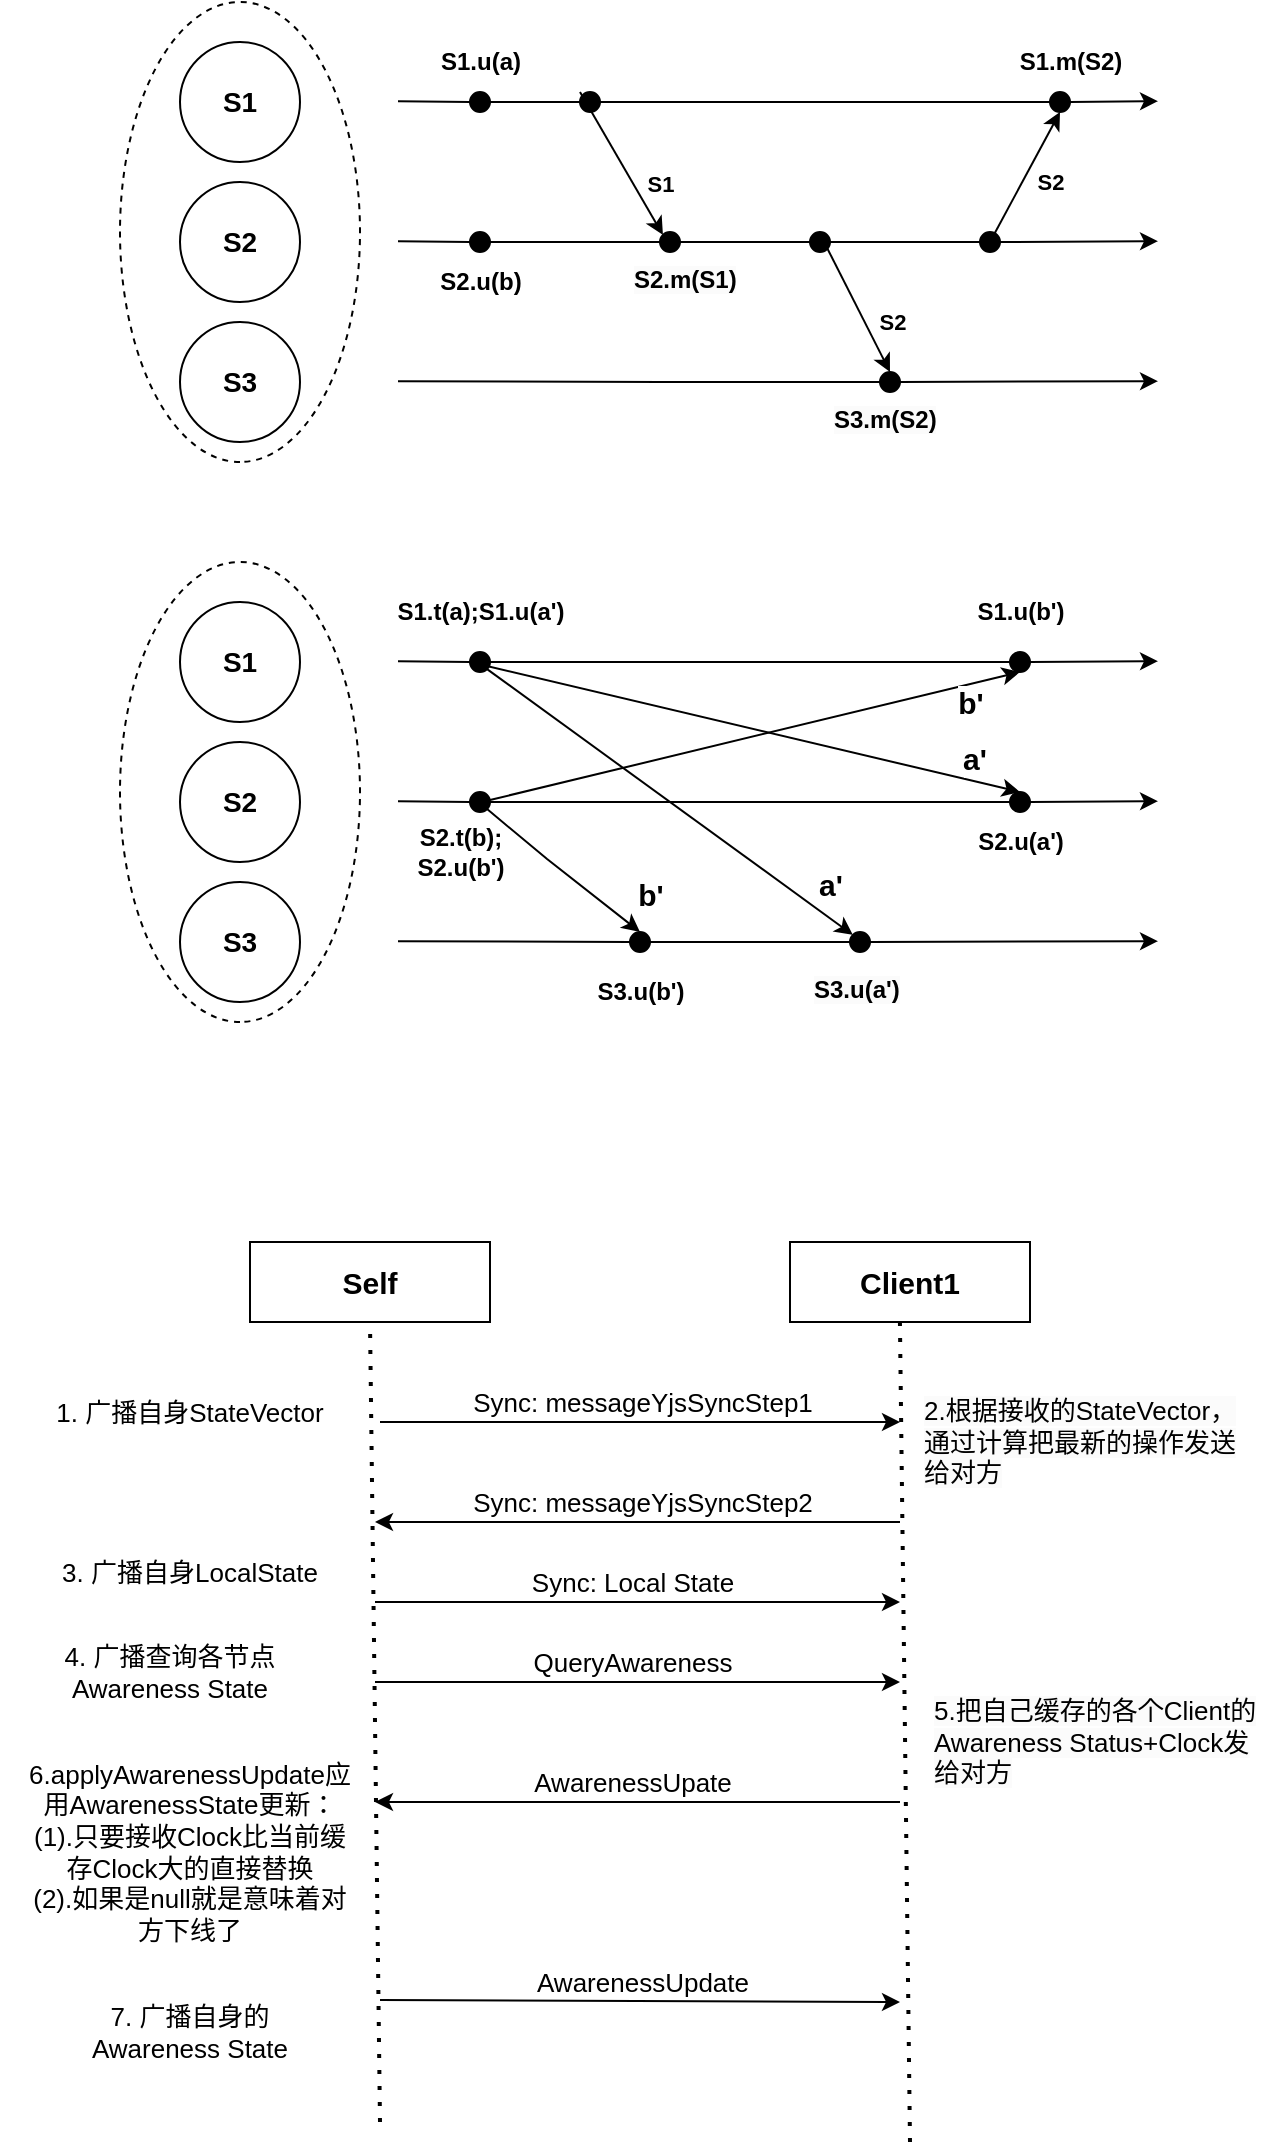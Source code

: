 <mxfile version="24.2.5" type="device">
  <diagram name="第 1 页" id="sdlx1Oh1yUKmL0ftvZPC">
    <mxGraphModel dx="818" dy="593" grid="1" gridSize="10" guides="1" tooltips="1" connect="1" arrows="1" fold="1" page="1" pageScale="1" pageWidth="827" pageHeight="1169" math="0" shadow="0">
      <root>
        <mxCell id="0" />
        <mxCell id="1" parent="0" />
        <mxCell id="1LWhhxLX60GZ49gmiUkB-2" value="" style="ellipse;whiteSpace=wrap;html=1;direction=south;dashed=1;" vertex="1" parent="1">
          <mxGeometry x="110" y="290" width="120" height="230" as="geometry" />
        </mxCell>
        <mxCell id="1LWhhxLX60GZ49gmiUkB-3" value="S1" style="ellipse;whiteSpace=wrap;html=1;aspect=fixed;fontSize=14;fontStyle=1" vertex="1" parent="1">
          <mxGeometry x="140" y="310" width="60" height="60" as="geometry" />
        </mxCell>
        <mxCell id="1LWhhxLX60GZ49gmiUkB-4" value="S2" style="ellipse;whiteSpace=wrap;html=1;aspect=fixed;fontSize=14;fontStyle=1" vertex="1" parent="1">
          <mxGeometry x="140" y="380" width="60" height="60" as="geometry" />
        </mxCell>
        <mxCell id="1LWhhxLX60GZ49gmiUkB-5" value="S3" style="ellipse;whiteSpace=wrap;html=1;aspect=fixed;fontSize=14;fontStyle=1" vertex="1" parent="1">
          <mxGeometry x="140" y="450" width="60" height="60" as="geometry" />
        </mxCell>
        <mxCell id="1LWhhxLX60GZ49gmiUkB-6" value="" style="endArrow=classic;html=1;rounded=0;" edge="1" parent="1" source="1LWhhxLX60GZ49gmiUkB-21">
          <mxGeometry width="50" height="50" relative="1" as="geometry">
            <mxPoint x="249" y="339.58" as="sourcePoint" />
            <mxPoint x="629" y="339.58" as="targetPoint" />
          </mxGeometry>
        </mxCell>
        <mxCell id="1LWhhxLX60GZ49gmiUkB-7" value="" style="endArrow=classic;html=1;rounded=0;" edge="1" parent="1" source="1LWhhxLX60GZ49gmiUkB-23">
          <mxGeometry width="50" height="50" relative="1" as="geometry">
            <mxPoint x="249" y="409.58" as="sourcePoint" />
            <mxPoint x="629" y="409.58" as="targetPoint" />
          </mxGeometry>
        </mxCell>
        <mxCell id="1LWhhxLX60GZ49gmiUkB-8" value="" style="endArrow=classic;html=1;rounded=0;" edge="1" parent="1" source="1LWhhxLX60GZ49gmiUkB-17">
          <mxGeometry width="50" height="50" relative="1" as="geometry">
            <mxPoint x="249" y="479.58" as="sourcePoint" />
            <mxPoint x="629" y="479.58" as="targetPoint" />
          </mxGeometry>
        </mxCell>
        <mxCell id="1LWhhxLX60GZ49gmiUkB-11" value="" style="endArrow=none;html=1;rounded=0;endFill=0;" edge="1" parent="1" target="1LWhhxLX60GZ49gmiUkB-9">
          <mxGeometry width="50" height="50" relative="1" as="geometry">
            <mxPoint x="249" y="339.58" as="sourcePoint" />
            <mxPoint x="629" y="339.58" as="targetPoint" />
          </mxGeometry>
        </mxCell>
        <mxCell id="1LWhhxLX60GZ49gmiUkB-9" value="" style="ellipse;whiteSpace=wrap;html=1;aspect=fixed;fillColor=#000000;" vertex="1" parent="1">
          <mxGeometry x="285" y="335" width="10" height="10" as="geometry" />
        </mxCell>
        <mxCell id="1LWhhxLX60GZ49gmiUkB-12" value="S1.t(a);S1.u(a&#39;)" style="text;html=1;align=center;verticalAlign=middle;resizable=0;points=[];autosize=1;strokeColor=none;fillColor=none;fontStyle=1" vertex="1" parent="1">
          <mxGeometry x="240" y="300" width="100" height="30" as="geometry" />
        </mxCell>
        <mxCell id="1LWhhxLX60GZ49gmiUkB-14" value="" style="endArrow=none;html=1;rounded=0;endFill=0;" edge="1" parent="1" target="1LWhhxLX60GZ49gmiUkB-13">
          <mxGeometry width="50" height="50" relative="1" as="geometry">
            <mxPoint x="249" y="409.58" as="sourcePoint" />
            <mxPoint x="629" y="409.58" as="targetPoint" />
          </mxGeometry>
        </mxCell>
        <mxCell id="1LWhhxLX60GZ49gmiUkB-13" value="" style="ellipse;whiteSpace=wrap;html=1;aspect=fixed;fillColor=#000000;" vertex="1" parent="1">
          <mxGeometry x="285" y="405" width="10" height="10" as="geometry" />
        </mxCell>
        <mxCell id="1LWhhxLX60GZ49gmiUkB-16" value="" style="endArrow=none;html=1;rounded=0;endFill=0;" edge="1" parent="1" target="1LWhhxLX60GZ49gmiUkB-15">
          <mxGeometry width="50" height="50" relative="1" as="geometry">
            <mxPoint x="249" y="479.58" as="sourcePoint" />
            <mxPoint x="629" y="479.58" as="targetPoint" />
          </mxGeometry>
        </mxCell>
        <mxCell id="1LWhhxLX60GZ49gmiUkB-15" value="" style="ellipse;whiteSpace=wrap;html=1;aspect=fixed;fillColor=#000000;" vertex="1" parent="1">
          <mxGeometry x="365" y="475" width="10" height="10" as="geometry" />
        </mxCell>
        <mxCell id="1LWhhxLX60GZ49gmiUkB-18" value="" style="endArrow=none;html=1;rounded=0;endFill=0;" edge="1" parent="1" source="1LWhhxLX60GZ49gmiUkB-15" target="1LWhhxLX60GZ49gmiUkB-17">
          <mxGeometry width="50" height="50" relative="1" as="geometry">
            <mxPoint x="355" y="480" as="sourcePoint" />
            <mxPoint x="629" y="479.58" as="targetPoint" />
          </mxGeometry>
        </mxCell>
        <mxCell id="1LWhhxLX60GZ49gmiUkB-17" value="" style="ellipse;whiteSpace=wrap;html=1;aspect=fixed;fillColor=#000000;" vertex="1" parent="1">
          <mxGeometry x="475" y="475" width="10" height="10" as="geometry" />
        </mxCell>
        <mxCell id="1LWhhxLX60GZ49gmiUkB-22" value="" style="endArrow=none;html=1;rounded=0;endFill=0;" edge="1" parent="1" source="1LWhhxLX60GZ49gmiUkB-9" target="1LWhhxLX60GZ49gmiUkB-21">
          <mxGeometry width="50" height="50" relative="1" as="geometry">
            <mxPoint x="295" y="340" as="sourcePoint" />
            <mxPoint x="629" y="339.58" as="targetPoint" />
          </mxGeometry>
        </mxCell>
        <mxCell id="1LWhhxLX60GZ49gmiUkB-21" value="" style="ellipse;whiteSpace=wrap;html=1;aspect=fixed;fillColor=#000000;" vertex="1" parent="1">
          <mxGeometry x="555" y="335" width="10" height="10" as="geometry" />
        </mxCell>
        <mxCell id="1LWhhxLX60GZ49gmiUkB-24" value="" style="endArrow=none;html=1;rounded=0;endFill=0;" edge="1" parent="1" source="1LWhhxLX60GZ49gmiUkB-13" target="1LWhhxLX60GZ49gmiUkB-23">
          <mxGeometry width="50" height="50" relative="1" as="geometry">
            <mxPoint x="295" y="410" as="sourcePoint" />
            <mxPoint x="629" y="409.58" as="targetPoint" />
          </mxGeometry>
        </mxCell>
        <mxCell id="1LWhhxLX60GZ49gmiUkB-23" value="" style="ellipse;whiteSpace=wrap;html=1;aspect=fixed;fillColor=#000000;" vertex="1" parent="1">
          <mxGeometry x="555" y="405" width="10" height="10" as="geometry" />
        </mxCell>
        <mxCell id="1LWhhxLX60GZ49gmiUkB-25" value="S2.t(b);&lt;div&gt;S2.u(b&#39;)&lt;/div&gt;" style="text;html=1;align=center;verticalAlign=middle;resizable=0;points=[];autosize=1;strokeColor=none;fillColor=none;fontStyle=1" vertex="1" parent="1">
          <mxGeometry x="245" y="415" width="70" height="40" as="geometry" />
        </mxCell>
        <mxCell id="1LWhhxLX60GZ49gmiUkB-26" value="S3.u(b&#39;)" style="text;html=1;align=center;verticalAlign=middle;resizable=0;points=[];autosize=1;strokeColor=none;fillColor=none;fontStyle=1" vertex="1" parent="1">
          <mxGeometry x="335" y="490" width="70" height="30" as="geometry" />
        </mxCell>
        <mxCell id="1LWhhxLX60GZ49gmiUkB-27" value="&lt;span style=&quot;color: rgb(0, 0, 0); font-family: Helvetica; font-size: 12px; font-style: normal; font-variant-ligatures: normal; font-variant-caps: normal; font-weight: 700; letter-spacing: normal; orphans: 2; text-align: center; text-indent: 0px; text-transform: none; widows: 2; word-spacing: 0px; -webkit-text-stroke-width: 0px; white-space: nowrap; background-color: rgb(251, 251, 251); text-decoration-thickness: initial; text-decoration-style: initial; text-decoration-color: initial; display: inline !important; float: none;&quot;&gt;S3.u(a&#39;)&lt;/span&gt;" style="text;whiteSpace=wrap;html=1;" vertex="1" parent="1">
          <mxGeometry x="455" y="490" width="120" height="40" as="geometry" />
        </mxCell>
        <mxCell id="1LWhhxLX60GZ49gmiUkB-28" value="S1.u(b&#39;)" style="text;html=1;align=center;verticalAlign=middle;resizable=0;points=[];autosize=1;strokeColor=none;fillColor=none;fontStyle=1" vertex="1" parent="1">
          <mxGeometry x="525" y="300" width="70" height="30" as="geometry" />
        </mxCell>
        <mxCell id="1LWhhxLX60GZ49gmiUkB-29" value="S2.u(a&#39;)" style="text;html=1;align=center;verticalAlign=middle;resizable=0;points=[];autosize=1;strokeColor=none;fillColor=none;fontStyle=1" vertex="1" parent="1">
          <mxGeometry x="525" y="415" width="70" height="30" as="geometry" />
        </mxCell>
        <mxCell id="1LWhhxLX60GZ49gmiUkB-32" value="" style="endArrow=classic;html=1;rounded=0;entryX=0;entryY=0;entryDx=0;entryDy=0;exitX=1;exitY=1;exitDx=0;exitDy=0;" edge="1" parent="1" source="1LWhhxLX60GZ49gmiUkB-9" target="1LWhhxLX60GZ49gmiUkB-17">
          <mxGeometry width="50" height="50" relative="1" as="geometry">
            <mxPoint x="335" y="370" as="sourcePoint" />
            <mxPoint x="385" y="320" as="targetPoint" />
          </mxGeometry>
        </mxCell>
        <mxCell id="1LWhhxLX60GZ49gmiUkB-33" value="a&lt;font style=&quot;font-size: 15px;&quot;&gt;&lt;span style=&quot;font-size: 15px;&quot;&gt;&#39;&lt;/span&gt;&lt;/font&gt;" style="edgeLabel;html=1;align=center;verticalAlign=middle;resizable=0;points=[];fontSize=15;fontStyle=1" vertex="1" connectable="0" parent="1LWhhxLX60GZ49gmiUkB-32">
          <mxGeometry x="0.731" y="-1" relative="1" as="geometry">
            <mxPoint x="14" y="-9" as="offset" />
          </mxGeometry>
        </mxCell>
        <mxCell id="1LWhhxLX60GZ49gmiUkB-34" value="" style="endArrow=classic;html=1;rounded=0;exitX=1;exitY=1;exitDx=0;exitDy=0;entryX=0.5;entryY=0;entryDx=0;entryDy=0;" edge="1" parent="1" target="1LWhhxLX60GZ49gmiUkB-23">
          <mxGeometry width="50" height="50" relative="1" as="geometry">
            <mxPoint x="285" y="340" as="sourcePoint" />
            <mxPoint x="525" y="380" as="targetPoint" />
          </mxGeometry>
        </mxCell>
        <mxCell id="1LWhhxLX60GZ49gmiUkB-35" value="a&lt;font style=&quot;font-size: 15px;&quot;&gt;&lt;span style=&quot;font-size: 15px;&quot;&gt;&#39;&lt;/span&gt;&lt;/font&gt;" style="edgeLabel;html=1;align=center;verticalAlign=middle;resizable=0;points=[];fontSize=15;fontStyle=1" vertex="1" connectable="0" parent="1LWhhxLX60GZ49gmiUkB-34">
          <mxGeometry x="0.731" y="-1" relative="1" as="geometry">
            <mxPoint x="14" y="-9" as="offset" />
          </mxGeometry>
        </mxCell>
        <mxCell id="1LWhhxLX60GZ49gmiUkB-36" value="" style="endArrow=classic;html=1;rounded=0;entryX=0.5;entryY=0;entryDx=0;entryDy=0;" edge="1" parent="1" target="1LWhhxLX60GZ49gmiUkB-15">
          <mxGeometry width="50" height="50" relative="1" as="geometry">
            <mxPoint x="293.54" y="413.54" as="sourcePoint" />
            <mxPoint x="365.004" y="475.004" as="targetPoint" />
            <Array as="points">
              <mxPoint x="323.54" y="438.54" />
            </Array>
          </mxGeometry>
        </mxCell>
        <mxCell id="1LWhhxLX60GZ49gmiUkB-37" value="b&#39;" style="edgeLabel;html=1;align=center;verticalAlign=middle;resizable=0;points=[];fontSize=15;fontStyle=1" vertex="1" connectable="0" parent="1LWhhxLX60GZ49gmiUkB-36">
          <mxGeometry x="0.342" y="2" relative="1" as="geometry">
            <mxPoint x="29" y="2" as="offset" />
          </mxGeometry>
        </mxCell>
        <mxCell id="1LWhhxLX60GZ49gmiUkB-40" value="" style="endArrow=classic;html=1;rounded=0;entryX=0.5;entryY=1;entryDx=0;entryDy=0;" edge="1" parent="1" target="1LWhhxLX60GZ49gmiUkB-21">
          <mxGeometry width="50" height="50" relative="1" as="geometry">
            <mxPoint x="295" y="409" as="sourcePoint" />
            <mxPoint x="395" y="370" as="targetPoint" />
            <Array as="points" />
          </mxGeometry>
        </mxCell>
        <mxCell id="1LWhhxLX60GZ49gmiUkB-41" value="b&#39;" style="edgeLabel;html=1;align=center;verticalAlign=middle;resizable=0;points=[];fontSize=15;fontStyle=1" vertex="1" connectable="0" parent="1LWhhxLX60GZ49gmiUkB-40">
          <mxGeometry x="0.342" y="2" relative="1" as="geometry">
            <mxPoint x="62" y="-4" as="offset" />
          </mxGeometry>
        </mxCell>
        <mxCell id="1LWhhxLX60GZ49gmiUkB-42" value="" style="ellipse;whiteSpace=wrap;html=1;direction=south;dashed=1;" vertex="1" parent="1">
          <mxGeometry x="110" y="10" width="120" height="230" as="geometry" />
        </mxCell>
        <mxCell id="1LWhhxLX60GZ49gmiUkB-43" value="S1" style="ellipse;whiteSpace=wrap;html=1;aspect=fixed;fontSize=14;fontStyle=1" vertex="1" parent="1">
          <mxGeometry x="140" y="30" width="60" height="60" as="geometry" />
        </mxCell>
        <mxCell id="1LWhhxLX60GZ49gmiUkB-44" value="S2" style="ellipse;whiteSpace=wrap;html=1;aspect=fixed;fontSize=14;fontStyle=1" vertex="1" parent="1">
          <mxGeometry x="140" y="100" width="60" height="60" as="geometry" />
        </mxCell>
        <mxCell id="1LWhhxLX60GZ49gmiUkB-45" value="S3" style="ellipse;whiteSpace=wrap;html=1;aspect=fixed;fontSize=14;fontStyle=1" vertex="1" parent="1">
          <mxGeometry x="140" y="170" width="60" height="60" as="geometry" />
        </mxCell>
        <mxCell id="1LWhhxLX60GZ49gmiUkB-46" value="" style="endArrow=classic;html=1;rounded=0;" edge="1" parent="1" source="1LWhhxLX60GZ49gmiUkB-59">
          <mxGeometry width="50" height="50" relative="1" as="geometry">
            <mxPoint x="249" y="59.58" as="sourcePoint" />
            <mxPoint x="629" y="59.58" as="targetPoint" />
          </mxGeometry>
        </mxCell>
        <mxCell id="1LWhhxLX60GZ49gmiUkB-47" value="" style="endArrow=classic;html=1;rounded=0;" edge="1" parent="1" source="1LWhhxLX60GZ49gmiUkB-61">
          <mxGeometry width="50" height="50" relative="1" as="geometry">
            <mxPoint x="249" y="129.58" as="sourcePoint" />
            <mxPoint x="629" y="129.58" as="targetPoint" />
          </mxGeometry>
        </mxCell>
        <mxCell id="1LWhhxLX60GZ49gmiUkB-48" value="" style="endArrow=classic;html=1;rounded=0;" edge="1" parent="1" source="1LWhhxLX60GZ49gmiUkB-57">
          <mxGeometry width="50" height="50" relative="1" as="geometry">
            <mxPoint x="249" y="199.58" as="sourcePoint" />
            <mxPoint x="629" y="199.58" as="targetPoint" />
          </mxGeometry>
        </mxCell>
        <mxCell id="1LWhhxLX60GZ49gmiUkB-49" value="" style="endArrow=none;html=1;rounded=0;endFill=0;" edge="1" parent="1" target="1LWhhxLX60GZ49gmiUkB-50">
          <mxGeometry width="50" height="50" relative="1" as="geometry">
            <mxPoint x="249" y="59.58" as="sourcePoint" />
            <mxPoint x="629" y="59.58" as="targetPoint" />
          </mxGeometry>
        </mxCell>
        <mxCell id="1LWhhxLX60GZ49gmiUkB-50" value="" style="ellipse;whiteSpace=wrap;html=1;aspect=fixed;fillColor=#000000;" vertex="1" parent="1">
          <mxGeometry x="285" y="55" width="10" height="10" as="geometry" />
        </mxCell>
        <mxCell id="1LWhhxLX60GZ49gmiUkB-51" value="S1.u(a)" style="text;html=1;align=center;verticalAlign=middle;resizable=0;points=[];autosize=1;strokeColor=none;fillColor=none;fontStyle=1" vertex="1" parent="1">
          <mxGeometry x="260" y="25" width="60" height="30" as="geometry" />
        </mxCell>
        <mxCell id="1LWhhxLX60GZ49gmiUkB-52" value="" style="endArrow=none;html=1;rounded=0;endFill=0;" edge="1" parent="1" target="1LWhhxLX60GZ49gmiUkB-53">
          <mxGeometry width="50" height="50" relative="1" as="geometry">
            <mxPoint x="249" y="129.58" as="sourcePoint" />
            <mxPoint x="629" y="129.58" as="targetPoint" />
          </mxGeometry>
        </mxCell>
        <mxCell id="1LWhhxLX60GZ49gmiUkB-53" value="" style="ellipse;whiteSpace=wrap;html=1;aspect=fixed;fillColor=#000000;" vertex="1" parent="1">
          <mxGeometry x="285" y="125" width="10" height="10" as="geometry" />
        </mxCell>
        <mxCell id="1LWhhxLX60GZ49gmiUkB-54" value="" style="endArrow=none;html=1;rounded=0;endFill=0;" edge="1" parent="1">
          <mxGeometry width="50" height="50" relative="1" as="geometry">
            <mxPoint x="249" y="199.58" as="sourcePoint" />
            <mxPoint x="380" y="200" as="targetPoint" />
          </mxGeometry>
        </mxCell>
        <mxCell id="1LWhhxLX60GZ49gmiUkB-56" value="" style="endArrow=none;html=1;rounded=0;endFill=0;" edge="1" parent="1" target="1LWhhxLX60GZ49gmiUkB-57">
          <mxGeometry width="50" height="50" relative="1" as="geometry">
            <mxPoint x="375" y="200" as="sourcePoint" />
            <mxPoint x="629" y="199.58" as="targetPoint" />
          </mxGeometry>
        </mxCell>
        <mxCell id="1LWhhxLX60GZ49gmiUkB-57" value="" style="ellipse;whiteSpace=wrap;html=1;aspect=fixed;fillColor=#000000;" vertex="1" parent="1">
          <mxGeometry x="490" y="195" width="10" height="10" as="geometry" />
        </mxCell>
        <mxCell id="1LWhhxLX60GZ49gmiUkB-58" value="" style="endArrow=none;html=1;rounded=0;endFill=0;" edge="1" parent="1" source="1LWhhxLX60GZ49gmiUkB-75" target="1LWhhxLX60GZ49gmiUkB-59">
          <mxGeometry width="50" height="50" relative="1" as="geometry">
            <mxPoint x="295" y="60" as="sourcePoint" />
            <mxPoint x="629" y="59.58" as="targetPoint" />
          </mxGeometry>
        </mxCell>
        <mxCell id="1LWhhxLX60GZ49gmiUkB-59" value="" style="ellipse;whiteSpace=wrap;html=1;aspect=fixed;fillColor=#000000;" vertex="1" parent="1">
          <mxGeometry x="575" y="55" width="10" height="10" as="geometry" />
        </mxCell>
        <mxCell id="1LWhhxLX60GZ49gmiUkB-60" value="" style="endArrow=none;html=1;rounded=0;endFill=0;" edge="1" parent="1" source="1LWhhxLX60GZ49gmiUkB-78" target="1LWhhxLX60GZ49gmiUkB-61">
          <mxGeometry width="50" height="50" relative="1" as="geometry">
            <mxPoint x="295" y="130" as="sourcePoint" />
            <mxPoint x="629" y="129.58" as="targetPoint" />
          </mxGeometry>
        </mxCell>
        <mxCell id="1LWhhxLX60GZ49gmiUkB-61" value="" style="ellipse;whiteSpace=wrap;html=1;aspect=fixed;fillColor=#000000;" vertex="1" parent="1">
          <mxGeometry x="540" y="125" width="10" height="10" as="geometry" />
        </mxCell>
        <mxCell id="1LWhhxLX60GZ49gmiUkB-62" value="&lt;div&gt;S2.u(b)&lt;/div&gt;" style="text;html=1;align=center;verticalAlign=middle;resizable=0;points=[];autosize=1;strokeColor=none;fillColor=none;fontStyle=1" vertex="1" parent="1">
          <mxGeometry x="260" y="135" width="60" height="30" as="geometry" />
        </mxCell>
        <mxCell id="1LWhhxLX60GZ49gmiUkB-64" value="&lt;span style=&quot;color: rgb(0, 0, 0); font-family: Helvetica; font-size: 12px; font-style: normal; font-variant-ligatures: normal; font-variant-caps: normal; font-weight: 700; letter-spacing: normal; orphans: 2; text-align: center; text-indent: 0px; text-transform: none; widows: 2; word-spacing: 0px; -webkit-text-stroke-width: 0px; white-space: nowrap; background-color: rgb(251, 251, 251); text-decoration-thickness: initial; text-decoration-style: initial; text-decoration-color: initial; display: inline !important; float: none;&quot;&gt;S3.m(S2)&lt;/span&gt;" style="text;whiteSpace=wrap;html=1;" vertex="1" parent="1">
          <mxGeometry x="465" y="205" width="120" height="40" as="geometry" />
        </mxCell>
        <mxCell id="1LWhhxLX60GZ49gmiUkB-65" value="S1.m(S2)" style="text;html=1;align=center;verticalAlign=middle;resizable=0;points=[];autosize=1;strokeColor=none;fillColor=none;fontStyle=1" vertex="1" parent="1">
          <mxGeometry x="550" y="25" width="70" height="30" as="geometry" />
        </mxCell>
        <mxCell id="1LWhhxLX60GZ49gmiUkB-76" value="" style="endArrow=none;html=1;rounded=0;endFill=0;" edge="1" parent="1" source="1LWhhxLX60GZ49gmiUkB-50" target="1LWhhxLX60GZ49gmiUkB-75">
          <mxGeometry width="50" height="50" relative="1" as="geometry">
            <mxPoint x="295" y="60" as="sourcePoint" />
            <mxPoint x="555" y="60" as="targetPoint" />
          </mxGeometry>
        </mxCell>
        <mxCell id="1LWhhxLX60GZ49gmiUkB-75" value="" style="ellipse;whiteSpace=wrap;html=1;aspect=fixed;fillColor=#000000;" vertex="1" parent="1">
          <mxGeometry x="340" y="55" width="10" height="10" as="geometry" />
        </mxCell>
        <mxCell id="1LWhhxLX60GZ49gmiUkB-77" value="" style="ellipse;whiteSpace=wrap;html=1;aspect=fixed;fillColor=#000000;" vertex="1" parent="1">
          <mxGeometry x="380" y="125" width="10" height="10" as="geometry" />
        </mxCell>
        <mxCell id="1LWhhxLX60GZ49gmiUkB-79" value="" style="endArrow=none;html=1;rounded=0;endFill=0;" edge="1" parent="1" source="1LWhhxLX60GZ49gmiUkB-53" target="1LWhhxLX60GZ49gmiUkB-78">
          <mxGeometry width="50" height="50" relative="1" as="geometry">
            <mxPoint x="295" y="130" as="sourcePoint" />
            <mxPoint x="555" y="130" as="targetPoint" />
          </mxGeometry>
        </mxCell>
        <mxCell id="1LWhhxLX60GZ49gmiUkB-78" value="" style="ellipse;whiteSpace=wrap;html=1;aspect=fixed;fillColor=#000000;" vertex="1" parent="1">
          <mxGeometry x="455" y="125" width="10" height="10" as="geometry" />
        </mxCell>
        <mxCell id="1LWhhxLX60GZ49gmiUkB-80" value="&lt;span style=&quot;color: rgb(0, 0, 0); font-family: Helvetica; font-size: 12px; font-style: normal; font-variant-ligatures: normal; font-variant-caps: normal; font-weight: 700; letter-spacing: normal; orphans: 2; text-align: center; text-indent: 0px; text-transform: none; widows: 2; word-spacing: 0px; -webkit-text-stroke-width: 0px; white-space: nowrap; background-color: rgb(251, 251, 251); text-decoration-thickness: initial; text-decoration-style: initial; text-decoration-color: initial; display: inline !important; float: none;&quot;&gt;S2.m(S1)&lt;/span&gt;" style="text;whiteSpace=wrap;html=1;" vertex="1" parent="1">
          <mxGeometry x="365" y="135" width="70" height="40" as="geometry" />
        </mxCell>
        <mxCell id="1LWhhxLX60GZ49gmiUkB-82" value="" style="endArrow=classic;html=1;rounded=0;entryX=0;entryY=0;entryDx=0;entryDy=0;" edge="1" parent="1" target="1LWhhxLX60GZ49gmiUkB-77">
          <mxGeometry width="50" height="50" relative="1" as="geometry">
            <mxPoint x="340" y="55" as="sourcePoint" />
            <mxPoint x="380" y="115" as="targetPoint" />
          </mxGeometry>
        </mxCell>
        <mxCell id="1LWhhxLX60GZ49gmiUkB-83" value="S1" style="edgeLabel;html=1;align=center;verticalAlign=middle;resizable=0;points=[];fontSize=11;fontStyle=1" vertex="1" connectable="0" parent="1LWhhxLX60GZ49gmiUkB-82">
          <mxGeometry x="0.372" y="1" relative="1" as="geometry">
            <mxPoint x="11" y="-3" as="offset" />
          </mxGeometry>
        </mxCell>
        <mxCell id="1LWhhxLX60GZ49gmiUkB-84" value="" style="endArrow=classic;html=1;rounded=0;entryX=0.5;entryY=0;entryDx=0;entryDy=0;" edge="1" parent="1" target="1LWhhxLX60GZ49gmiUkB-57">
          <mxGeometry width="50" height="50" relative="1" as="geometry">
            <mxPoint x="459.5" y="125" as="sourcePoint" />
            <mxPoint x="490" y="190" as="targetPoint" />
          </mxGeometry>
        </mxCell>
        <mxCell id="1LWhhxLX60GZ49gmiUkB-85" value="S2" style="edgeLabel;html=1;align=center;verticalAlign=middle;resizable=0;points=[];fontSize=11;fontStyle=1" vertex="1" connectable="0" parent="1LWhhxLX60GZ49gmiUkB-84">
          <mxGeometry x="0.372" y="1" relative="1" as="geometry">
            <mxPoint x="11" y="-3" as="offset" />
          </mxGeometry>
        </mxCell>
        <mxCell id="1LWhhxLX60GZ49gmiUkB-86" value="" style="endArrow=classic;html=1;rounded=0;entryX=0.5;entryY=1;entryDx=0;entryDy=0;" edge="1" parent="1" target="1LWhhxLX60GZ49gmiUkB-59">
          <mxGeometry width="50" height="50" relative="1" as="geometry">
            <mxPoint x="545" y="130" as="sourcePoint" />
            <mxPoint x="595" y="80" as="targetPoint" />
          </mxGeometry>
        </mxCell>
        <mxCell id="1LWhhxLX60GZ49gmiUkB-87" value="S2" style="edgeLabel;html=1;align=center;verticalAlign=middle;resizable=0;points=[];fontStyle=1" vertex="1" connectable="0" parent="1LWhhxLX60GZ49gmiUkB-86">
          <mxGeometry x="0.114" y="2" relative="1" as="geometry">
            <mxPoint x="12" y="7" as="offset" />
          </mxGeometry>
        </mxCell>
        <mxCell id="1LWhhxLX60GZ49gmiUkB-88" value="Self" style="rounded=0;whiteSpace=wrap;html=1;fontStyle=1;fontSize=15;" vertex="1" parent="1">
          <mxGeometry x="175" y="630" width="120" height="40" as="geometry" />
        </mxCell>
        <mxCell id="1LWhhxLX60GZ49gmiUkB-89" value="Client1" style="rounded=0;whiteSpace=wrap;html=1;fontStyle=1;fontSize=15;" vertex="1" parent="1">
          <mxGeometry x="445" y="630" width="120" height="40" as="geometry" />
        </mxCell>
        <mxCell id="1LWhhxLX60GZ49gmiUkB-90" value="" style="endArrow=none;dashed=1;html=1;dashPattern=1 3;strokeWidth=2;rounded=0;" edge="1" parent="1">
          <mxGeometry width="50" height="50" relative="1" as="geometry">
            <mxPoint x="240" y="1070" as="sourcePoint" />
            <mxPoint x="235" y="670" as="targetPoint" />
          </mxGeometry>
        </mxCell>
        <mxCell id="1LWhhxLX60GZ49gmiUkB-91" value="" style="endArrow=none;dashed=1;html=1;dashPattern=1 3;strokeWidth=2;rounded=0;entryX=0.458;entryY=1;entryDx=0;entryDy=0;entryPerimeter=0;" edge="1" parent="1" target="1LWhhxLX60GZ49gmiUkB-89">
          <mxGeometry width="50" height="50" relative="1" as="geometry">
            <mxPoint x="505" y="1080" as="sourcePoint" />
            <mxPoint x="500" y="680" as="targetPoint" />
          </mxGeometry>
        </mxCell>
        <mxCell id="1LWhhxLX60GZ49gmiUkB-93" value="1. 广播自身StateVector" style="text;html=1;align=center;verticalAlign=middle;whiteSpace=wrap;rounded=0;fontSize=13;fontStyle=0" vertex="1" parent="1">
          <mxGeometry x="60" y="700" width="170" height="30" as="geometry" />
        </mxCell>
        <mxCell id="1LWhhxLX60GZ49gmiUkB-94" value="" style="endArrow=classic;html=1;rounded=0;" edge="1" parent="1">
          <mxGeometry width="50" height="50" relative="1" as="geometry">
            <mxPoint x="240" y="720" as="sourcePoint" />
            <mxPoint x="500" y="720" as="targetPoint" />
          </mxGeometry>
        </mxCell>
        <mxCell id="1LWhhxLX60GZ49gmiUkB-95" value="Sync: messageYjsSyncStep1" style="edgeLabel;html=1;align=center;verticalAlign=middle;resizable=0;points=[];fontSize=13;" vertex="1" connectable="0" parent="1LWhhxLX60GZ49gmiUkB-94">
          <mxGeometry x="-0.598" y="-1" relative="1" as="geometry">
            <mxPoint x="78" y="-11" as="offset" />
          </mxGeometry>
        </mxCell>
        <mxCell id="1LWhhxLX60GZ49gmiUkB-96" value="" style="endArrow=none;html=1;rounded=0;startArrow=classic;startFill=1;endFill=0;" edge="1" parent="1">
          <mxGeometry width="50" height="50" relative="1" as="geometry">
            <mxPoint x="237.5" y="770" as="sourcePoint" />
            <mxPoint x="500" y="770" as="targetPoint" />
          </mxGeometry>
        </mxCell>
        <mxCell id="1LWhhxLX60GZ49gmiUkB-97" value="Sync: messageYjsSyncStep2" style="edgeLabel;html=1;align=center;verticalAlign=middle;resizable=0;points=[];fontSize=13;" vertex="1" connectable="0" parent="1LWhhxLX60GZ49gmiUkB-96">
          <mxGeometry x="-0.598" y="-1" relative="1" as="geometry">
            <mxPoint x="80" y="-11" as="offset" />
          </mxGeometry>
        </mxCell>
        <mxCell id="1LWhhxLX60GZ49gmiUkB-98" value="&lt;span style=&quot;color: rgb(0, 0, 0); font-family: Helvetica; font-size: 13px; font-style: normal; font-variant-ligatures: normal; font-variant-caps: normal; font-weight: 400; letter-spacing: normal; orphans: 2; text-align: center; text-indent: 0px; text-transform: none; widows: 2; word-spacing: 0px; -webkit-text-stroke-width: 0px; white-space: normal; background-color: rgb(251, 251, 251); text-decoration-thickness: initial; text-decoration-style: initial; text-decoration-color: initial; display: inline !important; float: none;&quot;&gt;2.根据接收的StateVector，通过计算把最新的操作发送给对方&lt;/span&gt;" style="text;whiteSpace=wrap;html=1;" vertex="1" parent="1">
          <mxGeometry x="510" y="700" width="170" height="50" as="geometry" />
        </mxCell>
        <mxCell id="1LWhhxLX60GZ49gmiUkB-99" value="3. 广播自身LocalState" style="text;html=1;align=center;verticalAlign=middle;whiteSpace=wrap;rounded=0;fontSize=13;fontStyle=0" vertex="1" parent="1">
          <mxGeometry x="60" y="780" width="170" height="30" as="geometry" />
        </mxCell>
        <mxCell id="1LWhhxLX60GZ49gmiUkB-100" value="" style="endArrow=classic;html=1;rounded=0;" edge="1" parent="1">
          <mxGeometry width="50" height="50" relative="1" as="geometry">
            <mxPoint x="237.5" y="810" as="sourcePoint" />
            <mxPoint x="500" y="810" as="targetPoint" />
          </mxGeometry>
        </mxCell>
        <mxCell id="1LWhhxLX60GZ49gmiUkB-101" value="Sync: Local State" style="edgeLabel;html=1;align=center;verticalAlign=middle;resizable=0;points=[];fontSize=13;" vertex="1" connectable="0" parent="1LWhhxLX60GZ49gmiUkB-100">
          <mxGeometry x="-0.598" y="-1" relative="1" as="geometry">
            <mxPoint x="75" y="-11" as="offset" />
          </mxGeometry>
        </mxCell>
        <mxCell id="1LWhhxLX60GZ49gmiUkB-102" value="" style="endArrow=classic;html=1;rounded=0;" edge="1" parent="1">
          <mxGeometry width="50" height="50" relative="1" as="geometry">
            <mxPoint x="237.5" y="850" as="sourcePoint" />
            <mxPoint x="500" y="850" as="targetPoint" />
          </mxGeometry>
        </mxCell>
        <mxCell id="1LWhhxLX60GZ49gmiUkB-103" value="QueryAwareness" style="edgeLabel;html=1;align=center;verticalAlign=middle;resizable=0;points=[];fontSize=13;" vertex="1" connectable="0" parent="1LWhhxLX60GZ49gmiUkB-102">
          <mxGeometry x="-0.598" y="-1" relative="1" as="geometry">
            <mxPoint x="75" y="-11" as="offset" />
          </mxGeometry>
        </mxCell>
        <mxCell id="1LWhhxLX60GZ49gmiUkB-104" value="4. 广播查询各节点&lt;br&gt;Awareness State" style="text;html=1;align=center;verticalAlign=middle;whiteSpace=wrap;rounded=0;fontSize=13;fontStyle=0" vertex="1" parent="1">
          <mxGeometry x="50" y="830" width="170" height="30" as="geometry" />
        </mxCell>
        <mxCell id="1LWhhxLX60GZ49gmiUkB-105" value="" style="endArrow=none;html=1;rounded=0;startArrow=classic;startFill=1;endFill=0;" edge="1" parent="1">
          <mxGeometry width="50" height="50" relative="1" as="geometry">
            <mxPoint x="237.5" y="910" as="sourcePoint" />
            <mxPoint x="500" y="910" as="targetPoint" />
          </mxGeometry>
        </mxCell>
        <mxCell id="1LWhhxLX60GZ49gmiUkB-106" value="AwarenessUpate" style="edgeLabel;html=1;align=center;verticalAlign=middle;resizable=0;points=[];fontSize=13;" vertex="1" connectable="0" parent="1LWhhxLX60GZ49gmiUkB-105">
          <mxGeometry x="-0.598" y="-1" relative="1" as="geometry">
            <mxPoint x="75" y="-11" as="offset" />
          </mxGeometry>
        </mxCell>
        <mxCell id="1LWhhxLX60GZ49gmiUkB-107" value="&lt;span style=&quot;color: rgb(0, 0, 0); font-family: Helvetica; font-size: 13px; font-style: normal; font-variant-ligatures: normal; font-variant-caps: normal; font-weight: 400; letter-spacing: normal; orphans: 2; text-align: center; text-indent: 0px; text-transform: none; widows: 2; word-spacing: 0px; -webkit-text-stroke-width: 0px; white-space: normal; background-color: rgb(251, 251, 251); text-decoration-thickness: initial; text-decoration-style: initial; text-decoration-color: initial; display: inline !important; float: none;&quot;&gt;5.把自己缓存的各个Client的Awareness Status+Clock发给对方&lt;/span&gt;" style="text;whiteSpace=wrap;html=1;" vertex="1" parent="1">
          <mxGeometry x="515" y="850" width="165" height="30" as="geometry" />
        </mxCell>
        <mxCell id="1LWhhxLX60GZ49gmiUkB-108" value="6.applyAwarenessUpdate应用AwarenessState更新：&lt;div&gt;(1).只要接收Clock比当前缓存Clock大的直接替换&lt;br&gt;(2).如果是null就是意味着对方下线了&lt;/div&gt;" style="text;html=1;align=center;verticalAlign=middle;whiteSpace=wrap;rounded=0;fontSize=13;fontStyle=0" vertex="1" parent="1">
          <mxGeometry x="60" y="920" width="170" height="30" as="geometry" />
        </mxCell>
        <mxCell id="1LWhhxLX60GZ49gmiUkB-110" value="7. 广播自身的&lt;div&gt;Awareness State&lt;/div&gt;" style="text;html=1;align=center;verticalAlign=middle;whiteSpace=wrap;rounded=0;fontSize=13;fontStyle=0" vertex="1" parent="1">
          <mxGeometry x="60" y="1010" width="170" height="30" as="geometry" />
        </mxCell>
        <mxCell id="1LWhhxLX60GZ49gmiUkB-111" value="" style="endArrow=classic;html=1;rounded=0;" edge="1" parent="1">
          <mxGeometry width="50" height="50" relative="1" as="geometry">
            <mxPoint x="240" y="1009" as="sourcePoint" />
            <mxPoint x="500" y="1010" as="targetPoint" />
          </mxGeometry>
        </mxCell>
        <mxCell id="1LWhhxLX60GZ49gmiUkB-112" value="AwarenessUpdate" style="edgeLabel;html=1;align=center;verticalAlign=middle;resizable=0;points=[];fontSize=13;" vertex="1" connectable="0" parent="1LWhhxLX60GZ49gmiUkB-111">
          <mxGeometry x="-0.598" y="-1" relative="1" as="geometry">
            <mxPoint x="78" y="-10" as="offset" />
          </mxGeometry>
        </mxCell>
      </root>
    </mxGraphModel>
  </diagram>
</mxfile>
